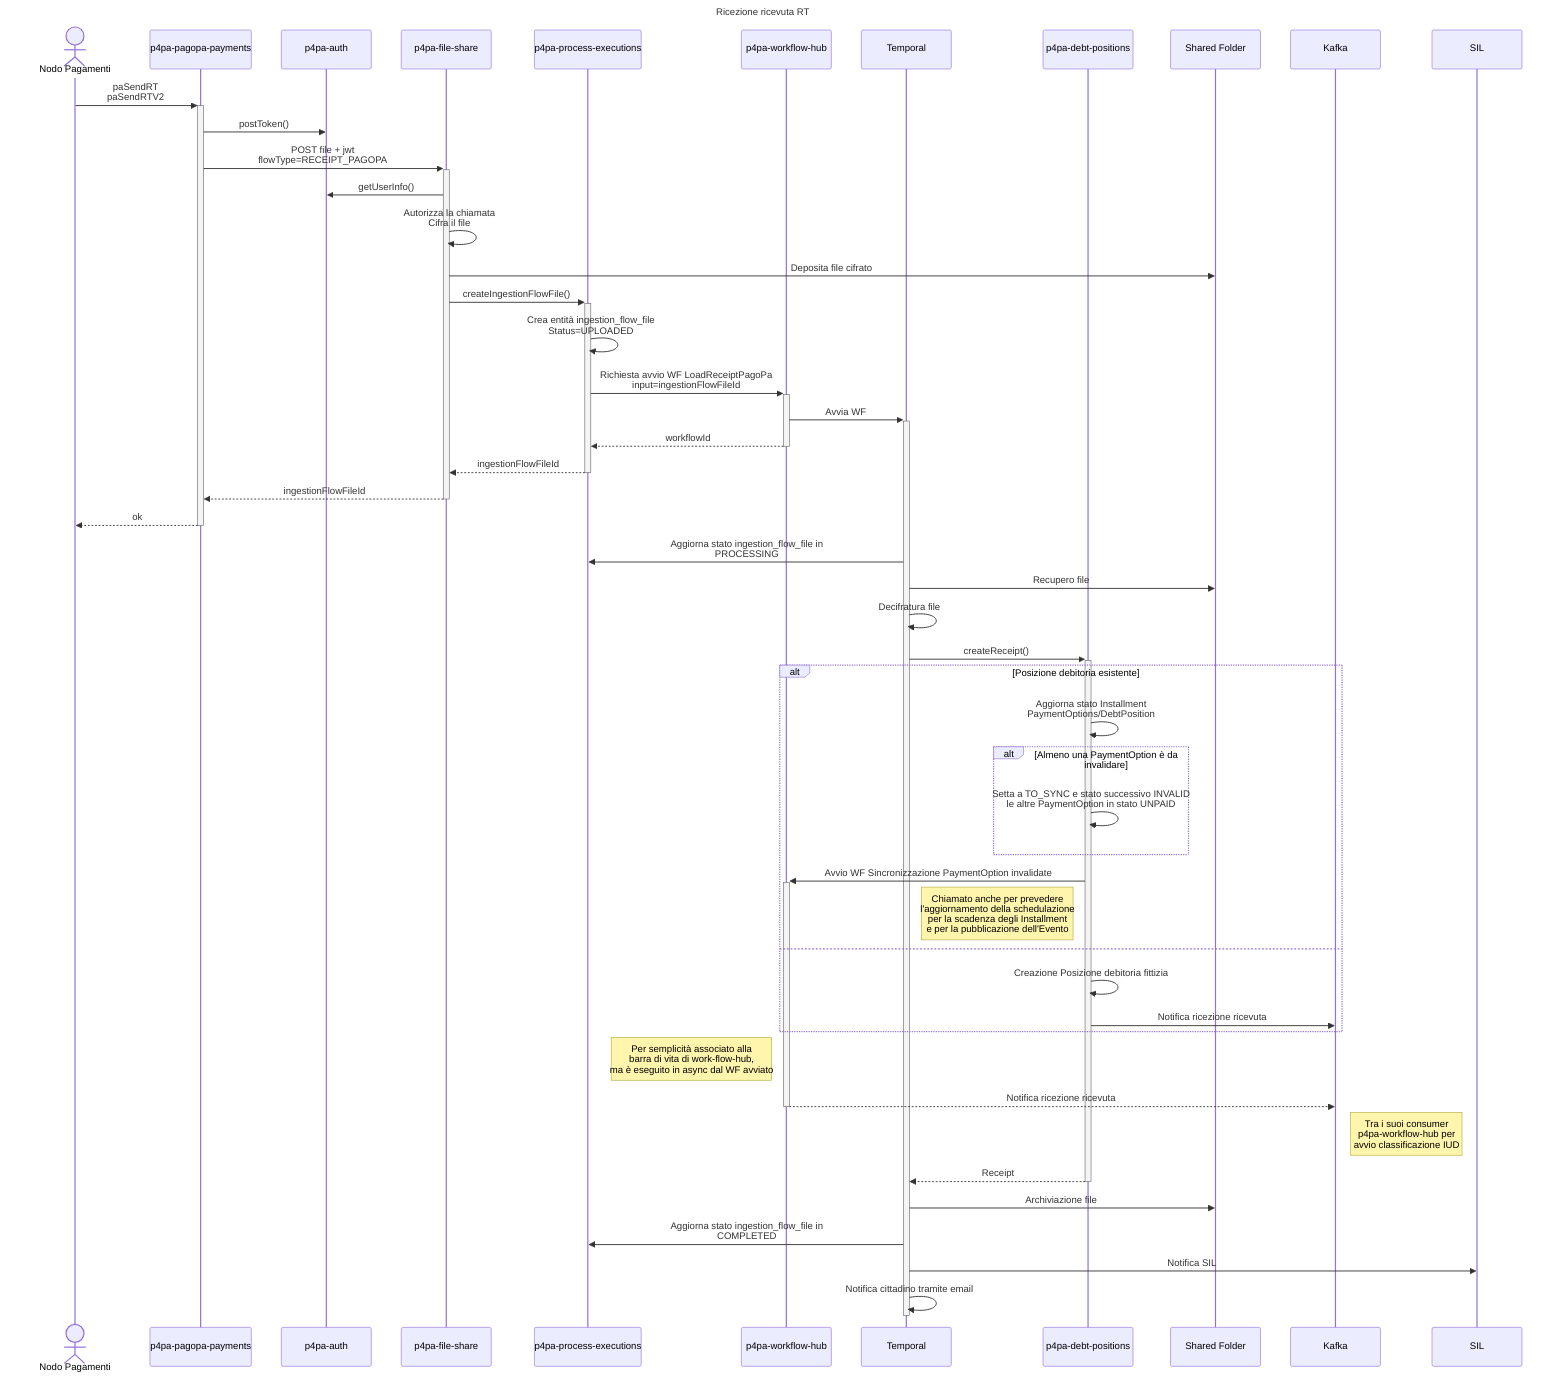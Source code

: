 ---
title: Ricezione ricevuta RT
---
sequenceDiagram
    actor PAGOPA as Nodo Pagamenti
    participant MS_PAGOPA_PAY as p4pa-pagopa-payments
    participant MS_AUTH as p4pa-auth
    participant MS_FILESHARE as p4pa-file-share
    participant MS_PROCESS_EXECUTIONS as p4pa-process-executions
    participant MS_WF as p4pa-workflow-hub
    participant WF as Temporal
    participant MS_DP as p4pa-debt-positions
    participant SHARED as Shared Folder
    participant KAFKA as Kafka
    participant SIL

    PAGOPA ->>+ MS_PAGOPA_PAY: paSendRT<BR />paSendRTV2
        MS_PAGOPA_PAY ->> MS_AUTH: postToken()
        MS_PAGOPA_PAY ->>+ MS_FILESHARE: POST file + jwt<BR />flowType=RECEIPT_PAGOPA
            MS_FILESHARE ->> MS_AUTH: getUserInfo()
            MS_FILESHARE ->> MS_FILESHARE: Autorizza la chiamata<BR />Cifra il file
            MS_FILESHARE ->> SHARED: Deposita file cifrato
            MS_FILESHARE ->>+ MS_PROCESS_EXECUTIONS: createIngestionFlowFile()
                MS_PROCESS_EXECUTIONS ->> MS_PROCESS_EXECUTIONS: Crea entità ingestion_flow_file<BR />Status=UPLOADED
                MS_PROCESS_EXECUTIONS ->>+ MS_WF: Richiesta avvio WF LoadReceiptPagoPa<BR />input=ingestionFlowFileId
                    MS_WF ->>+ WF: Avvia WF
                    MS_WF -->>- MS_PROCESS_EXECUTIONS: workflowId
                MS_PROCESS_EXECUTIONS -->>- MS_FILESHARE: ingestionFlowFileId
            MS_FILESHARE -->>- MS_PAGOPA_PAY: ingestionFlowFileId
        MS_PAGOPA_PAY -->>- PAGOPA: ok

    WF ->> MS_PROCESS_EXECUTIONS: Aggiorna stato ingestion_flow_file in<BR />PROCESSING
    WF ->> SHARED: Recupero file
    WF ->> WF: Decifratura file
    WF ->>+ MS_DP: createReceipt()
        alt Posizione debitoria esistente
            MS_DP ->> MS_DP: Aggiorna stato Installment<BR />PaymentOptions/DebtPosition
            alt Almeno una PaymentOption è da invalidare
                MS_DP ->> MS_DP: Setta a TO_SYNC e stato successivo INVALID<BR />le altre PaymentOption in stato UNPAID
            end
            MS_DP ->>+ MS_WF: Avvio WF Sincronizzazione PaymentOption invalidate
            note left of MS_DP: Chiamato anche per prevedere<BR />l'aggiornamento della schedulazione<BR />per la scadenza degli Installment<BR/>e per la pubblicazione dell'Evento
        else
            MS_DP ->> MS_DP: Creazione Posizione debitoria fittizia
            MS_DP ->> KAFKA: Notifica ricezione ricevuta
        end
        note left of MS_WF: Per semplicità associato alla<BR/>barra di vita di work-flow-hub,<BR/>ma è eseguito in async dal WF avviato
        MS_WF -->> KAFKA: Notifica ricezione ricevuta
        deactivate MS_WF
        note right of KAFKA: Tra i suoi consumer<BR />p4pa-workflow-hub per<BR/>avvio classificazione IUD
        MS_DP -->>- WF: Receipt
    WF ->> SHARED: Archiviazione file
    WF ->> MS_PROCESS_EXECUTIONS: Aggiorna stato ingestion_flow_file in<BR />COMPLETED
    WF ->> SIL: Notifica SIL
    WF ->> WF: Notifica cittadino tramite email

    deactivate WF